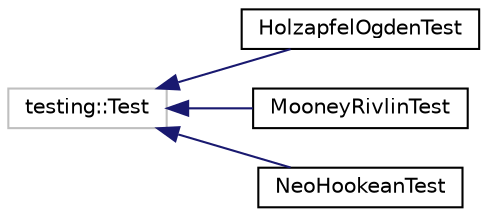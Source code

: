 digraph "Graphical Class Hierarchy"
{
 // LATEX_PDF_SIZE
  edge [fontname="Helvetica",fontsize="10",labelfontname="Helvetica",labelfontsize="10"];
  node [fontname="Helvetica",fontsize="10",shape=record];
  rankdir="LR";
  Node112 [label="testing::Test",height=0.2,width=0.4,color="grey75", fillcolor="white", style="filled",tooltip=" "];
  Node112 -> Node0 [dir="back",color="midnightblue",fontsize="10",style="solid",fontname="Helvetica"];
  Node0 [label="HolzapfelOgdenTest",height=0.2,width=0.4,color="black", fillcolor="white", style="filled",URL="$class_holzapfel_ogden_test.html",tooltip=" "];
  Node112 -> Node114 [dir="back",color="midnightblue",fontsize="10",style="solid",fontname="Helvetica"];
  Node114 [label="MooneyRivlinTest",height=0.2,width=0.4,color="black", fillcolor="white", style="filled",URL="$class_mooney_rivlin_test.html",tooltip=" "];
  Node112 -> Node115 [dir="back",color="midnightblue",fontsize="10",style="solid",fontname="Helvetica"];
  Node115 [label="NeoHookeanTest",height=0.2,width=0.4,color="black", fillcolor="white", style="filled",URL="$class_neo_hookean_test.html",tooltip=" "];
}
